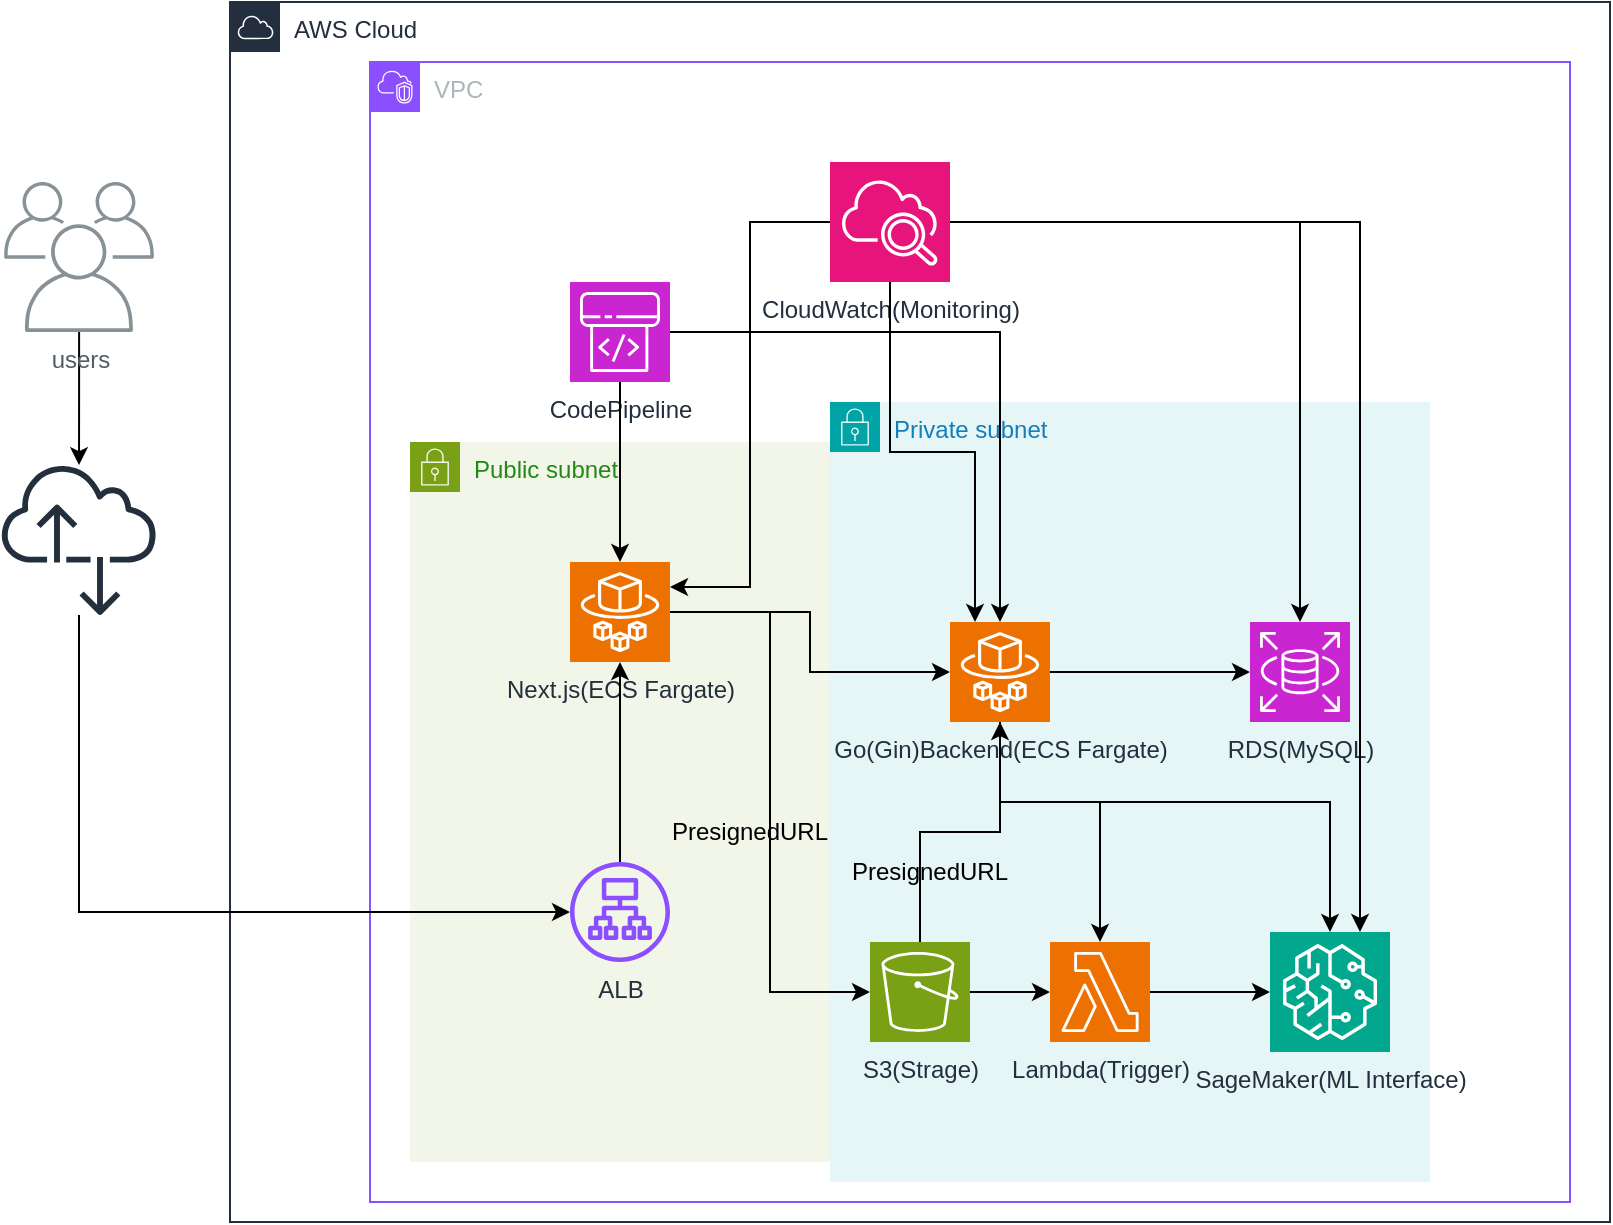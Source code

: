 <mxfile version="26.2.9">
  <diagram name="ページ1" id="QZHvUgEuXc93McnoD1h6">
    <mxGraphModel dx="1667" dy="790" grid="1" gridSize="10" guides="1" tooltips="1" connect="1" arrows="1" fold="1" page="1" pageScale="1" pageWidth="827" pageHeight="1169" math="0" shadow="0">
      <root>
        <mxCell id="0" />
        <mxCell id="1" parent="0" />
        <mxCell id="AkDlJ8Yl2c0KQVpsC7aZ-1" value="AWS Cloud" style="points=[[0,0],[0.25,0],[0.5,0],[0.75,0],[1,0],[1,0.25],[1,0.5],[1,0.75],[1,1],[0.75,1],[0.5,1],[0.25,1],[0,1],[0,0.75],[0,0.5],[0,0.25]];outlineConnect=0;gradientColor=none;html=1;whiteSpace=wrap;fontSize=12;fontStyle=0;container=1;pointerEvents=0;collapsible=0;recursiveResize=0;shape=mxgraph.aws4.group;grIcon=mxgraph.aws4.group_aws_cloud;strokeColor=#232F3E;fillColor=none;verticalAlign=top;align=left;spacingLeft=30;fontColor=#232F3E;dashed=0;" vertex="1" parent="1">
          <mxGeometry x="130" y="50" width="690" height="610" as="geometry" />
        </mxCell>
        <mxCell id="AkDlJ8Yl2c0KQVpsC7aZ-2" value="VPC" style="points=[[0,0],[0.25,0],[0.5,0],[0.75,0],[1,0],[1,0.25],[1,0.5],[1,0.75],[1,1],[0.75,1],[0.5,1],[0.25,1],[0,1],[0,0.75],[0,0.5],[0,0.25]];outlineConnect=0;gradientColor=none;html=1;whiteSpace=wrap;fontSize=12;fontStyle=0;container=1;pointerEvents=0;collapsible=0;recursiveResize=0;shape=mxgraph.aws4.group;grIcon=mxgraph.aws4.group_vpc2;strokeColor=#8C4FFF;fillColor=none;verticalAlign=top;align=left;spacingLeft=30;fontColor=#AAB7B8;dashed=0;" vertex="1" parent="AkDlJ8Yl2c0KQVpsC7aZ-1">
          <mxGeometry x="70" y="30" width="600" height="570" as="geometry" />
        </mxCell>
        <mxCell id="AkDlJ8Yl2c0KQVpsC7aZ-3" value="Private subnet" style="points=[[0,0],[0.25,0],[0.5,0],[0.75,0],[1,0],[1,0.25],[1,0.5],[1,0.75],[1,1],[0.75,1],[0.5,1],[0.25,1],[0,1],[0,0.75],[0,0.5],[0,0.25]];outlineConnect=0;gradientColor=none;html=1;whiteSpace=wrap;fontSize=12;fontStyle=0;container=1;pointerEvents=0;collapsible=0;recursiveResize=0;shape=mxgraph.aws4.group;grIcon=mxgraph.aws4.group_security_group;grStroke=0;strokeColor=#00A4A6;fillColor=#E6F6F7;verticalAlign=top;align=left;spacingLeft=30;fontColor=#147EBA;dashed=0;" vertex="1" parent="AkDlJ8Yl2c0KQVpsC7aZ-2">
          <mxGeometry x="230" y="170" width="300" height="390" as="geometry" />
        </mxCell>
        <mxCell id="AkDlJ8Yl2c0KQVpsC7aZ-4" value="RDS(MySQL)" style="sketch=0;points=[[0,0,0],[0.25,0,0],[0.5,0,0],[0.75,0,0],[1,0,0],[0,1,0],[0.25,1,0],[0.5,1,0],[0.75,1,0],[1,1,0],[0,0.25,0],[0,0.5,0],[0,0.75,0],[1,0.25,0],[1,0.5,0],[1,0.75,0]];outlineConnect=0;fontColor=#232F3E;fillColor=#C925D1;strokeColor=#ffffff;dashed=0;verticalLabelPosition=bottom;verticalAlign=top;align=center;html=1;fontSize=12;fontStyle=0;aspect=fixed;shape=mxgraph.aws4.resourceIcon;resIcon=mxgraph.aws4.rds;" vertex="1" parent="AkDlJ8Yl2c0KQVpsC7aZ-3">
          <mxGeometry x="210" y="110" width="50" height="50" as="geometry" />
        </mxCell>
        <mxCell id="AkDlJ8Yl2c0KQVpsC7aZ-48" style="edgeStyle=orthogonalEdgeStyle;rounded=0;orthogonalLoop=1;jettySize=auto;html=1;" edge="1" parent="AkDlJ8Yl2c0KQVpsC7aZ-3" source="AkDlJ8Yl2c0KQVpsC7aZ-5" target="AkDlJ8Yl2c0KQVpsC7aZ-13">
          <mxGeometry relative="1" as="geometry" />
        </mxCell>
        <mxCell id="AkDlJ8Yl2c0KQVpsC7aZ-5" value="S3(Strage)" style="sketch=0;points=[[0,0,0],[0.25,0,0],[0.5,0,0],[0.75,0,0],[1,0,0],[0,1,0],[0.25,1,0],[0.5,1,0],[0.75,1,0],[1,1,0],[0,0.25,0],[0,0.5,0],[0,0.75,0],[1,0.25,0],[1,0.5,0],[1,0.75,0]];outlineConnect=0;fontColor=#232F3E;fillColor=#7AA116;strokeColor=#ffffff;dashed=0;verticalLabelPosition=bottom;verticalAlign=top;align=center;html=1;fontSize=12;fontStyle=0;aspect=fixed;shape=mxgraph.aws4.resourceIcon;resIcon=mxgraph.aws4.s3;" vertex="1" parent="AkDlJ8Yl2c0KQVpsC7aZ-3">
          <mxGeometry x="20" y="270" width="50" height="50" as="geometry" />
        </mxCell>
        <mxCell id="AkDlJ8Yl2c0KQVpsC7aZ-43" style="edgeStyle=orthogonalEdgeStyle;rounded=0;orthogonalLoop=1;jettySize=auto;html=1;" edge="1" parent="AkDlJ8Yl2c0KQVpsC7aZ-3" source="AkDlJ8Yl2c0KQVpsC7aZ-7" target="AkDlJ8Yl2c0KQVpsC7aZ-4">
          <mxGeometry relative="1" as="geometry" />
        </mxCell>
        <mxCell id="AkDlJ8Yl2c0KQVpsC7aZ-7" value="Go(Gin)Backend(ECS Fargate)" style="sketch=0;points=[[0,0,0],[0.25,0,0],[0.5,0,0],[0.75,0,0],[1,0,0],[0,1,0],[0.25,1,0],[0.5,1,0],[0.75,1,0],[1,1,0],[0,0.25,0],[0,0.5,0],[0,0.75,0],[1,0.25,0],[1,0.5,0],[1,0.75,0]];outlineConnect=0;fontColor=#232F3E;fillColor=#ED7100;strokeColor=#ffffff;dashed=0;verticalLabelPosition=bottom;verticalAlign=top;align=center;html=1;fontSize=12;fontStyle=0;aspect=fixed;shape=mxgraph.aws4.resourceIcon;resIcon=mxgraph.aws4.fargate;" vertex="1" parent="AkDlJ8Yl2c0KQVpsC7aZ-3">
          <mxGeometry x="60" y="110" width="50" height="50" as="geometry" />
        </mxCell>
        <mxCell id="AkDlJ8Yl2c0KQVpsC7aZ-8" value="SageMaker(ML Interface)" style="sketch=0;points=[[0,0,0],[0.25,0,0],[0.5,0,0],[0.75,0,0],[1,0,0],[0,1,0],[0.25,1,0],[0.5,1,0],[0.75,1,0],[1,1,0],[0,0.25,0],[0,0.5,0],[0,0.75,0],[1,0.25,0],[1,0.5,0],[1,0.75,0]];outlineConnect=0;fontColor=#232F3E;fillColor=#01A88D;strokeColor=#ffffff;dashed=0;verticalLabelPosition=bottom;verticalAlign=top;align=center;html=1;fontSize=12;fontStyle=0;aspect=fixed;shape=mxgraph.aws4.resourceIcon;resIcon=mxgraph.aws4.sagemaker;" vertex="1" parent="AkDlJ8Yl2c0KQVpsC7aZ-3">
          <mxGeometry x="220" y="265" width="60" height="60" as="geometry" />
        </mxCell>
        <mxCell id="AkDlJ8Yl2c0KQVpsC7aZ-13" value="Lambda(Trigger)" style="sketch=0;points=[[0,0,0],[0.25,0,0],[0.5,0,0],[0.75,0,0],[1,0,0],[0,1,0],[0.25,1,0],[0.5,1,0],[0.75,1,0],[1,1,0],[0,0.25,0],[0,0.5,0],[0,0.75,0],[1,0.25,0],[1,0.5,0],[1,0.75,0]];outlineConnect=0;fontColor=#232F3E;fillColor=#ED7100;strokeColor=#ffffff;dashed=0;verticalLabelPosition=bottom;verticalAlign=top;align=center;html=1;fontSize=12;fontStyle=0;aspect=fixed;shape=mxgraph.aws4.resourceIcon;resIcon=mxgraph.aws4.lambda;" vertex="1" parent="AkDlJ8Yl2c0KQVpsC7aZ-3">
          <mxGeometry x="110" y="270" width="50" height="50" as="geometry" />
        </mxCell>
        <mxCell id="AkDlJ8Yl2c0KQVpsC7aZ-44" style="edgeStyle=orthogonalEdgeStyle;rounded=0;orthogonalLoop=1;jettySize=auto;html=1;entryX=0.5;entryY=0;entryDx=0;entryDy=0;entryPerimeter=0;" edge="1" parent="AkDlJ8Yl2c0KQVpsC7aZ-3" source="AkDlJ8Yl2c0KQVpsC7aZ-7" target="AkDlJ8Yl2c0KQVpsC7aZ-8">
          <mxGeometry relative="1" as="geometry">
            <Array as="points">
              <mxPoint x="85" y="200" />
              <mxPoint x="250" y="200" />
            </Array>
          </mxGeometry>
        </mxCell>
        <mxCell id="AkDlJ8Yl2c0KQVpsC7aZ-45" style="edgeStyle=orthogonalEdgeStyle;rounded=0;orthogonalLoop=1;jettySize=auto;html=1;entryX=0.5;entryY=0;entryDx=0;entryDy=0;entryPerimeter=0;" edge="1" parent="AkDlJ8Yl2c0KQVpsC7aZ-3" source="AkDlJ8Yl2c0KQVpsC7aZ-7" target="AkDlJ8Yl2c0KQVpsC7aZ-13">
          <mxGeometry relative="1" as="geometry">
            <Array as="points">
              <mxPoint x="85" y="200" />
              <mxPoint x="135" y="200" />
            </Array>
          </mxGeometry>
        </mxCell>
        <mxCell id="AkDlJ8Yl2c0KQVpsC7aZ-47" style="edgeStyle=orthogonalEdgeStyle;rounded=0;orthogonalLoop=1;jettySize=auto;html=1;entryX=0.5;entryY=1;entryDx=0;entryDy=0;entryPerimeter=0;" edge="1" parent="AkDlJ8Yl2c0KQVpsC7aZ-3" source="AkDlJ8Yl2c0KQVpsC7aZ-5" target="AkDlJ8Yl2c0KQVpsC7aZ-7">
          <mxGeometry relative="1" as="geometry" />
        </mxCell>
        <mxCell id="AkDlJ8Yl2c0KQVpsC7aZ-49" style="edgeStyle=orthogonalEdgeStyle;rounded=0;orthogonalLoop=1;jettySize=auto;html=1;entryX=0;entryY=0.5;entryDx=0;entryDy=0;entryPerimeter=0;" edge="1" parent="AkDlJ8Yl2c0KQVpsC7aZ-3" source="AkDlJ8Yl2c0KQVpsC7aZ-13" target="AkDlJ8Yl2c0KQVpsC7aZ-8">
          <mxGeometry relative="1" as="geometry" />
        </mxCell>
        <mxCell id="AkDlJ8Yl2c0KQVpsC7aZ-57" value="PresignedURL" style="text;strokeColor=none;align=center;fillColor=none;html=1;verticalAlign=middle;whiteSpace=wrap;rounded=0;" vertex="1" parent="AkDlJ8Yl2c0KQVpsC7aZ-3">
          <mxGeometry x="20" y="220" width="60" height="30" as="geometry" />
        </mxCell>
        <mxCell id="AkDlJ8Yl2c0KQVpsC7aZ-16" value="Public subnet" style="points=[[0,0],[0.25,0],[0.5,0],[0.75,0],[1,0],[1,0.25],[1,0.5],[1,0.75],[1,1],[0.75,1],[0.5,1],[0.25,1],[0,1],[0,0.75],[0,0.5],[0,0.25]];outlineConnect=0;gradientColor=none;html=1;whiteSpace=wrap;fontSize=12;fontStyle=0;container=1;pointerEvents=0;collapsible=0;recursiveResize=0;shape=mxgraph.aws4.group;grIcon=mxgraph.aws4.group_security_group;grStroke=0;strokeColor=#7AA116;fillColor=#F2F6E8;verticalAlign=top;align=left;spacingLeft=30;fontColor=#248814;dashed=0;" vertex="1" parent="AkDlJ8Yl2c0KQVpsC7aZ-2">
          <mxGeometry x="20" y="190" width="210" height="360" as="geometry" />
        </mxCell>
        <mxCell id="AkDlJ8Yl2c0KQVpsC7aZ-19" value="ALB" style="sketch=0;outlineConnect=0;fontColor=#232F3E;gradientColor=none;fillColor=#8C4FFF;strokeColor=none;dashed=0;verticalLabelPosition=bottom;verticalAlign=top;align=center;html=1;fontSize=12;fontStyle=0;aspect=fixed;pointerEvents=1;shape=mxgraph.aws4.application_load_balancer;" vertex="1" parent="AkDlJ8Yl2c0KQVpsC7aZ-16">
          <mxGeometry x="80" y="210" width="50" height="50" as="geometry" />
        </mxCell>
        <mxCell id="AkDlJ8Yl2c0KQVpsC7aZ-6" value="Next.js(ECS Fargate)" style="sketch=0;points=[[0,0,0],[0.25,0,0],[0.5,0,0],[0.75,0,0],[1,0,0],[0,1,0],[0.25,1,0],[0.5,1,0],[0.75,1,0],[1,1,0],[0,0.25,0],[0,0.5,0],[0,0.75,0],[1,0.25,0],[1,0.5,0],[1,0.75,0]];outlineConnect=0;fontColor=#232F3E;fillColor=#ED7100;strokeColor=#ffffff;dashed=0;verticalLabelPosition=bottom;verticalAlign=top;align=center;html=1;fontSize=12;fontStyle=0;aspect=fixed;shape=mxgraph.aws4.resourceIcon;resIcon=mxgraph.aws4.fargate;" vertex="1" parent="AkDlJ8Yl2c0KQVpsC7aZ-16">
          <mxGeometry x="80" y="60" width="50" height="50" as="geometry" />
        </mxCell>
        <mxCell id="AkDlJ8Yl2c0KQVpsC7aZ-38" style="edgeStyle=orthogonalEdgeStyle;rounded=0;orthogonalLoop=1;jettySize=auto;html=1;entryX=0.5;entryY=1;entryDx=0;entryDy=0;entryPerimeter=0;" edge="1" parent="AkDlJ8Yl2c0KQVpsC7aZ-16" source="AkDlJ8Yl2c0KQVpsC7aZ-19" target="AkDlJ8Yl2c0KQVpsC7aZ-6">
          <mxGeometry relative="1" as="geometry" />
        </mxCell>
        <mxCell id="AkDlJ8Yl2c0KQVpsC7aZ-56" value="PresignedURL" style="text;strokeColor=none;align=center;fillColor=none;html=1;verticalAlign=middle;whiteSpace=wrap;rounded=0;" vertex="1" parent="AkDlJ8Yl2c0KQVpsC7aZ-16">
          <mxGeometry x="140" y="180" width="60" height="30" as="geometry" />
        </mxCell>
        <mxCell id="AkDlJ8Yl2c0KQVpsC7aZ-52" style="edgeStyle=orthogonalEdgeStyle;rounded=0;orthogonalLoop=1;jettySize=auto;html=1;" edge="1" parent="AkDlJ8Yl2c0KQVpsC7aZ-2" source="AkDlJ8Yl2c0KQVpsC7aZ-22" target="AkDlJ8Yl2c0KQVpsC7aZ-4">
          <mxGeometry relative="1" as="geometry" />
        </mxCell>
        <mxCell id="AkDlJ8Yl2c0KQVpsC7aZ-22" value="CloudWatch(Monitoring&lt;span style=&quot;background-color: transparent; color: light-dark(rgb(35, 47, 62), rgb(189, 199, 212));&quot;&gt;)&lt;/span&gt;" style="sketch=0;points=[[0,0,0],[0.25,0,0],[0.5,0,0],[0.75,0,0],[1,0,0],[0,1,0],[0.25,1,0],[0.5,1,0],[0.75,1,0],[1,1,0],[0,0.25,0],[0,0.5,0],[0,0.75,0],[1,0.25,0],[1,0.5,0],[1,0.75,0]];points=[[0,0,0],[0.25,0,0],[0.5,0,0],[0.75,0,0],[1,0,0],[0,1,0],[0.25,1,0],[0.5,1,0],[0.75,1,0],[1,1,0],[0,0.25,0],[0,0.5,0],[0,0.75,0],[1,0.25,0],[1,0.5,0],[1,0.75,0]];outlineConnect=0;fontColor=#232F3E;fillColor=#E7157B;strokeColor=#ffffff;dashed=0;verticalLabelPosition=bottom;verticalAlign=top;align=center;html=1;fontSize=12;fontStyle=0;aspect=fixed;shape=mxgraph.aws4.resourceIcon;resIcon=mxgraph.aws4.cloudwatch_2;" vertex="1" parent="AkDlJ8Yl2c0KQVpsC7aZ-2">
          <mxGeometry x="230" y="50" width="60" height="60" as="geometry" />
        </mxCell>
        <mxCell id="AkDlJ8Yl2c0KQVpsC7aZ-24" value="CodePipeline&lt;div&gt;&lt;br&gt;&lt;/div&gt;" style="sketch=0;points=[[0,0,0],[0.25,0,0],[0.5,0,0],[0.75,0,0],[1,0,0],[0,1,0],[0.25,1,0],[0.5,1,0],[0.75,1,0],[1,1,0],[0,0.25,0],[0,0.5,0],[0,0.75,0],[1,0.25,0],[1,0.5,0],[1,0.75,0]];outlineConnect=0;fontColor=#232F3E;fillColor=#C925D1;strokeColor=#ffffff;dashed=0;verticalLabelPosition=bottom;verticalAlign=top;align=center;html=1;fontSize=12;fontStyle=0;aspect=fixed;shape=mxgraph.aws4.resourceIcon;resIcon=mxgraph.aws4.codepipeline;" vertex="1" parent="AkDlJ8Yl2c0KQVpsC7aZ-2">
          <mxGeometry x="100" y="110" width="50" height="50" as="geometry" />
        </mxCell>
        <mxCell id="AkDlJ8Yl2c0KQVpsC7aZ-39" style="edgeStyle=orthogonalEdgeStyle;rounded=0;orthogonalLoop=1;jettySize=auto;html=1;entryX=0;entryY=0.5;entryDx=0;entryDy=0;entryPerimeter=0;" edge="1" parent="AkDlJ8Yl2c0KQVpsC7aZ-2" source="AkDlJ8Yl2c0KQVpsC7aZ-6" target="AkDlJ8Yl2c0KQVpsC7aZ-5">
          <mxGeometry relative="1" as="geometry">
            <Array as="points">
              <mxPoint x="200" y="275" />
              <mxPoint x="200" y="465" />
            </Array>
          </mxGeometry>
        </mxCell>
        <mxCell id="AkDlJ8Yl2c0KQVpsC7aZ-42" style="edgeStyle=orthogonalEdgeStyle;rounded=0;orthogonalLoop=1;jettySize=auto;html=1;entryX=0;entryY=0.5;entryDx=0;entryDy=0;entryPerimeter=0;" edge="1" parent="AkDlJ8Yl2c0KQVpsC7aZ-2" source="AkDlJ8Yl2c0KQVpsC7aZ-6" target="AkDlJ8Yl2c0KQVpsC7aZ-7">
          <mxGeometry relative="1" as="geometry" />
        </mxCell>
        <mxCell id="AkDlJ8Yl2c0KQVpsC7aZ-50" style="edgeStyle=orthogonalEdgeStyle;rounded=0;orthogonalLoop=1;jettySize=auto;html=1;entryX=0.5;entryY=0;entryDx=0;entryDy=0;entryPerimeter=0;" edge="1" parent="AkDlJ8Yl2c0KQVpsC7aZ-2" source="AkDlJ8Yl2c0KQVpsC7aZ-24" target="AkDlJ8Yl2c0KQVpsC7aZ-7">
          <mxGeometry relative="1" as="geometry" />
        </mxCell>
        <mxCell id="AkDlJ8Yl2c0KQVpsC7aZ-51" style="edgeStyle=orthogonalEdgeStyle;rounded=0;orthogonalLoop=1;jettySize=auto;html=1;entryX=0.5;entryY=0;entryDx=0;entryDy=0;entryPerimeter=0;" edge="1" parent="AkDlJ8Yl2c0KQVpsC7aZ-2" source="AkDlJ8Yl2c0KQVpsC7aZ-24" target="AkDlJ8Yl2c0KQVpsC7aZ-6">
          <mxGeometry relative="1" as="geometry" />
        </mxCell>
        <mxCell id="AkDlJ8Yl2c0KQVpsC7aZ-53" style="edgeStyle=orthogonalEdgeStyle;rounded=0;orthogonalLoop=1;jettySize=auto;html=1;entryX=0.75;entryY=0;entryDx=0;entryDy=0;entryPerimeter=0;" edge="1" parent="AkDlJ8Yl2c0KQVpsC7aZ-2" source="AkDlJ8Yl2c0KQVpsC7aZ-22" target="AkDlJ8Yl2c0KQVpsC7aZ-8">
          <mxGeometry relative="1" as="geometry" />
        </mxCell>
        <mxCell id="AkDlJ8Yl2c0KQVpsC7aZ-54" style="edgeStyle=orthogonalEdgeStyle;rounded=0;orthogonalLoop=1;jettySize=auto;html=1;entryX=0.25;entryY=0;entryDx=0;entryDy=0;entryPerimeter=0;" edge="1" parent="AkDlJ8Yl2c0KQVpsC7aZ-2" source="AkDlJ8Yl2c0KQVpsC7aZ-22" target="AkDlJ8Yl2c0KQVpsC7aZ-7">
          <mxGeometry relative="1" as="geometry" />
        </mxCell>
        <mxCell id="AkDlJ8Yl2c0KQVpsC7aZ-55" style="edgeStyle=orthogonalEdgeStyle;rounded=0;orthogonalLoop=1;jettySize=auto;html=1;entryX=1;entryY=0.25;entryDx=0;entryDy=0;entryPerimeter=0;" edge="1" parent="AkDlJ8Yl2c0KQVpsC7aZ-2" source="AkDlJ8Yl2c0KQVpsC7aZ-22" target="AkDlJ8Yl2c0KQVpsC7aZ-6">
          <mxGeometry relative="1" as="geometry" />
        </mxCell>
        <mxCell id="AkDlJ8Yl2c0KQVpsC7aZ-32" style="edgeStyle=orthogonalEdgeStyle;rounded=0;orthogonalLoop=1;jettySize=auto;html=1;" edge="1" parent="1" source="AkDlJ8Yl2c0KQVpsC7aZ-33" target="AkDlJ8Yl2c0KQVpsC7aZ-34">
          <mxGeometry relative="1" as="geometry" />
        </mxCell>
        <mxCell id="AkDlJ8Yl2c0KQVpsC7aZ-33" value="users" style="sketch=0;outlineConnect=0;gradientColor=none;fontColor=#545B64;strokeColor=none;fillColor=#879196;dashed=0;verticalLabelPosition=bottom;verticalAlign=top;align=center;html=1;fontSize=12;fontStyle=0;aspect=fixed;shape=mxgraph.aws4.illustration_users;pointerEvents=1" vertex="1" parent="1">
          <mxGeometry x="17" y="140" width="75" height="75" as="geometry" />
        </mxCell>
        <mxCell id="AkDlJ8Yl2c0KQVpsC7aZ-37" style="edgeStyle=orthogonalEdgeStyle;rounded=0;orthogonalLoop=1;jettySize=auto;html=1;" edge="1" parent="1" source="AkDlJ8Yl2c0KQVpsC7aZ-34" target="AkDlJ8Yl2c0KQVpsC7aZ-19">
          <mxGeometry relative="1" as="geometry">
            <Array as="points">
              <mxPoint x="55" y="505" />
            </Array>
          </mxGeometry>
        </mxCell>
        <mxCell id="AkDlJ8Yl2c0KQVpsC7aZ-34" value="" style="sketch=0;outlineConnect=0;fontColor=#232F3E;gradientColor=none;fillColor=#232F3D;strokeColor=none;dashed=0;verticalLabelPosition=bottom;verticalAlign=top;align=center;html=1;fontSize=12;fontStyle=0;aspect=fixed;pointerEvents=1;shape=mxgraph.aws4.internet_alt2;" vertex="1" parent="1">
          <mxGeometry x="15.5" y="280" width="78" height="78" as="geometry" />
        </mxCell>
      </root>
    </mxGraphModel>
  </diagram>
</mxfile>
